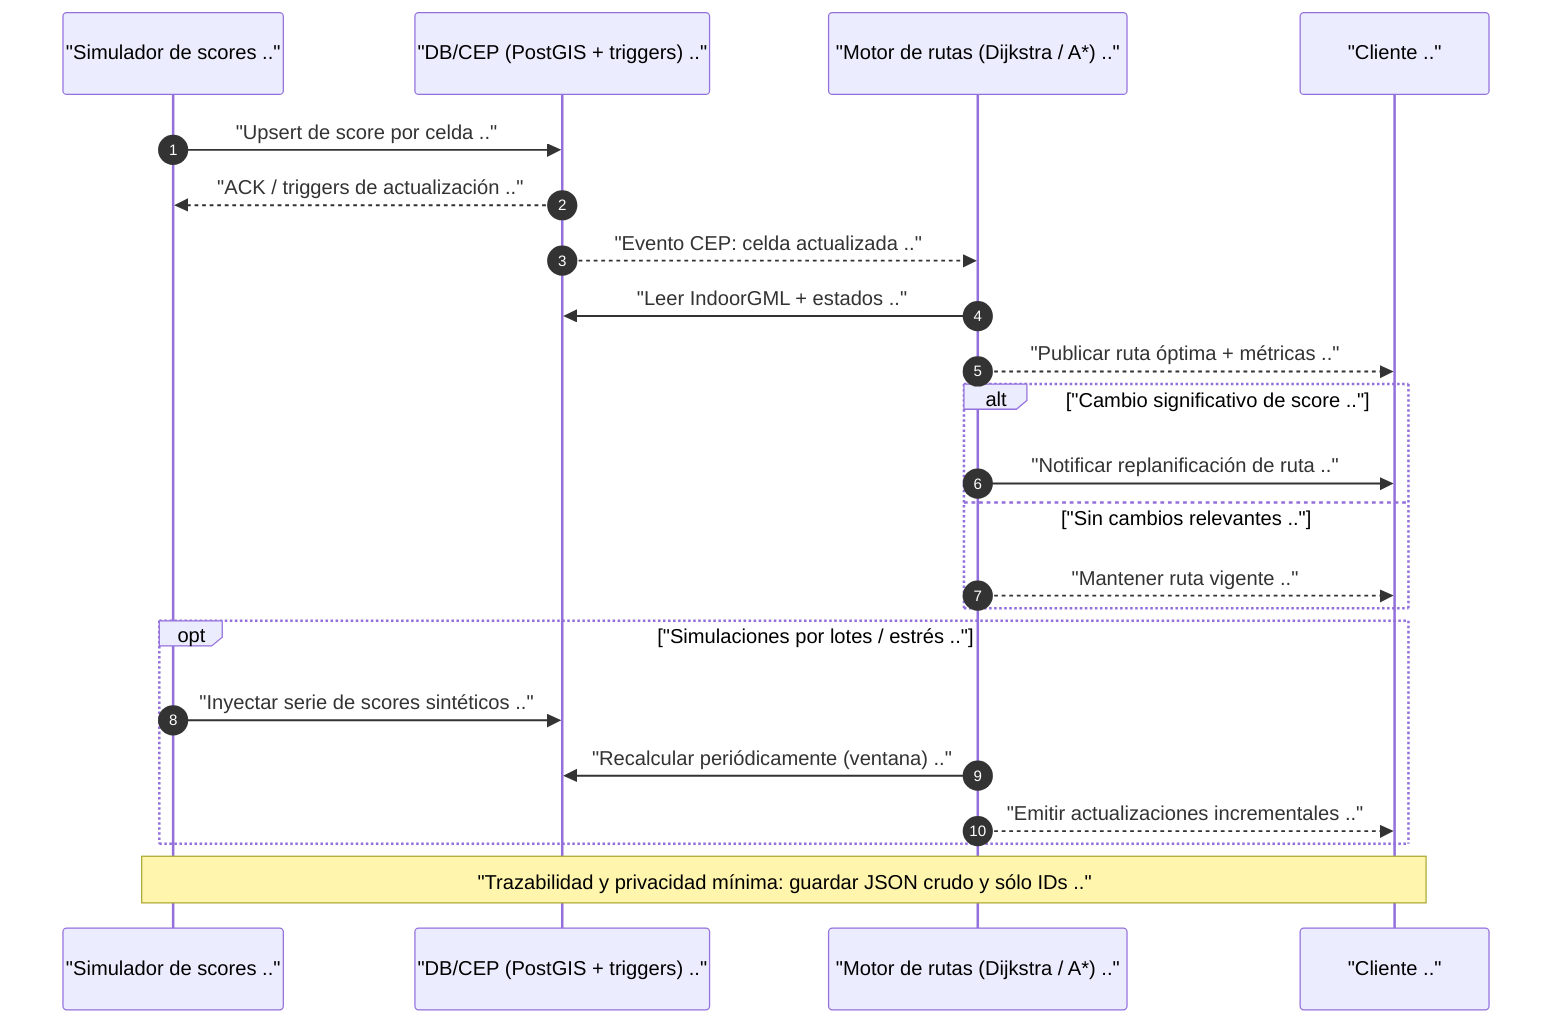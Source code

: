 sequenceDiagram
  autonumber

  participant SIM as "Simulador de scores .."
  participant DB as "DB/CEP (PostGIS + triggers) .."
  participant RT as "Motor de rutas (Dijkstra / A*) .."
  participant CL as "Cliente .."

  SIM->>DB: "Upsert de score por celda .."
  DB-->>SIM: "ACK / triggers de actualización .."
  DB-->>RT: "Evento CEP: celda actualizada .."
  RT->>DB: "Leer IndoorGML + estados .."
  RT-->>CL: "Publicar ruta óptima + métricas .."

  alt "Cambio significativo de score .."
    RT->>CL: "Notificar replanificación de ruta .."
  else "Sin cambios relevantes .."
    RT-->>CL: "Mantener ruta vigente .."
  end

  opt "Simulaciones por lotes / estrés .."
    SIM->>DB: "Inyectar serie de scores sintéticos .."
    RT->>DB: "Recalcular periódicamente (ventana) .."
    RT-->>CL: "Emitir actualizaciones incrementales .."
  end

  Note over SIM,CL: "Trazabilidad y privacidad mínima: guardar JSON crudo y sólo IDs .."